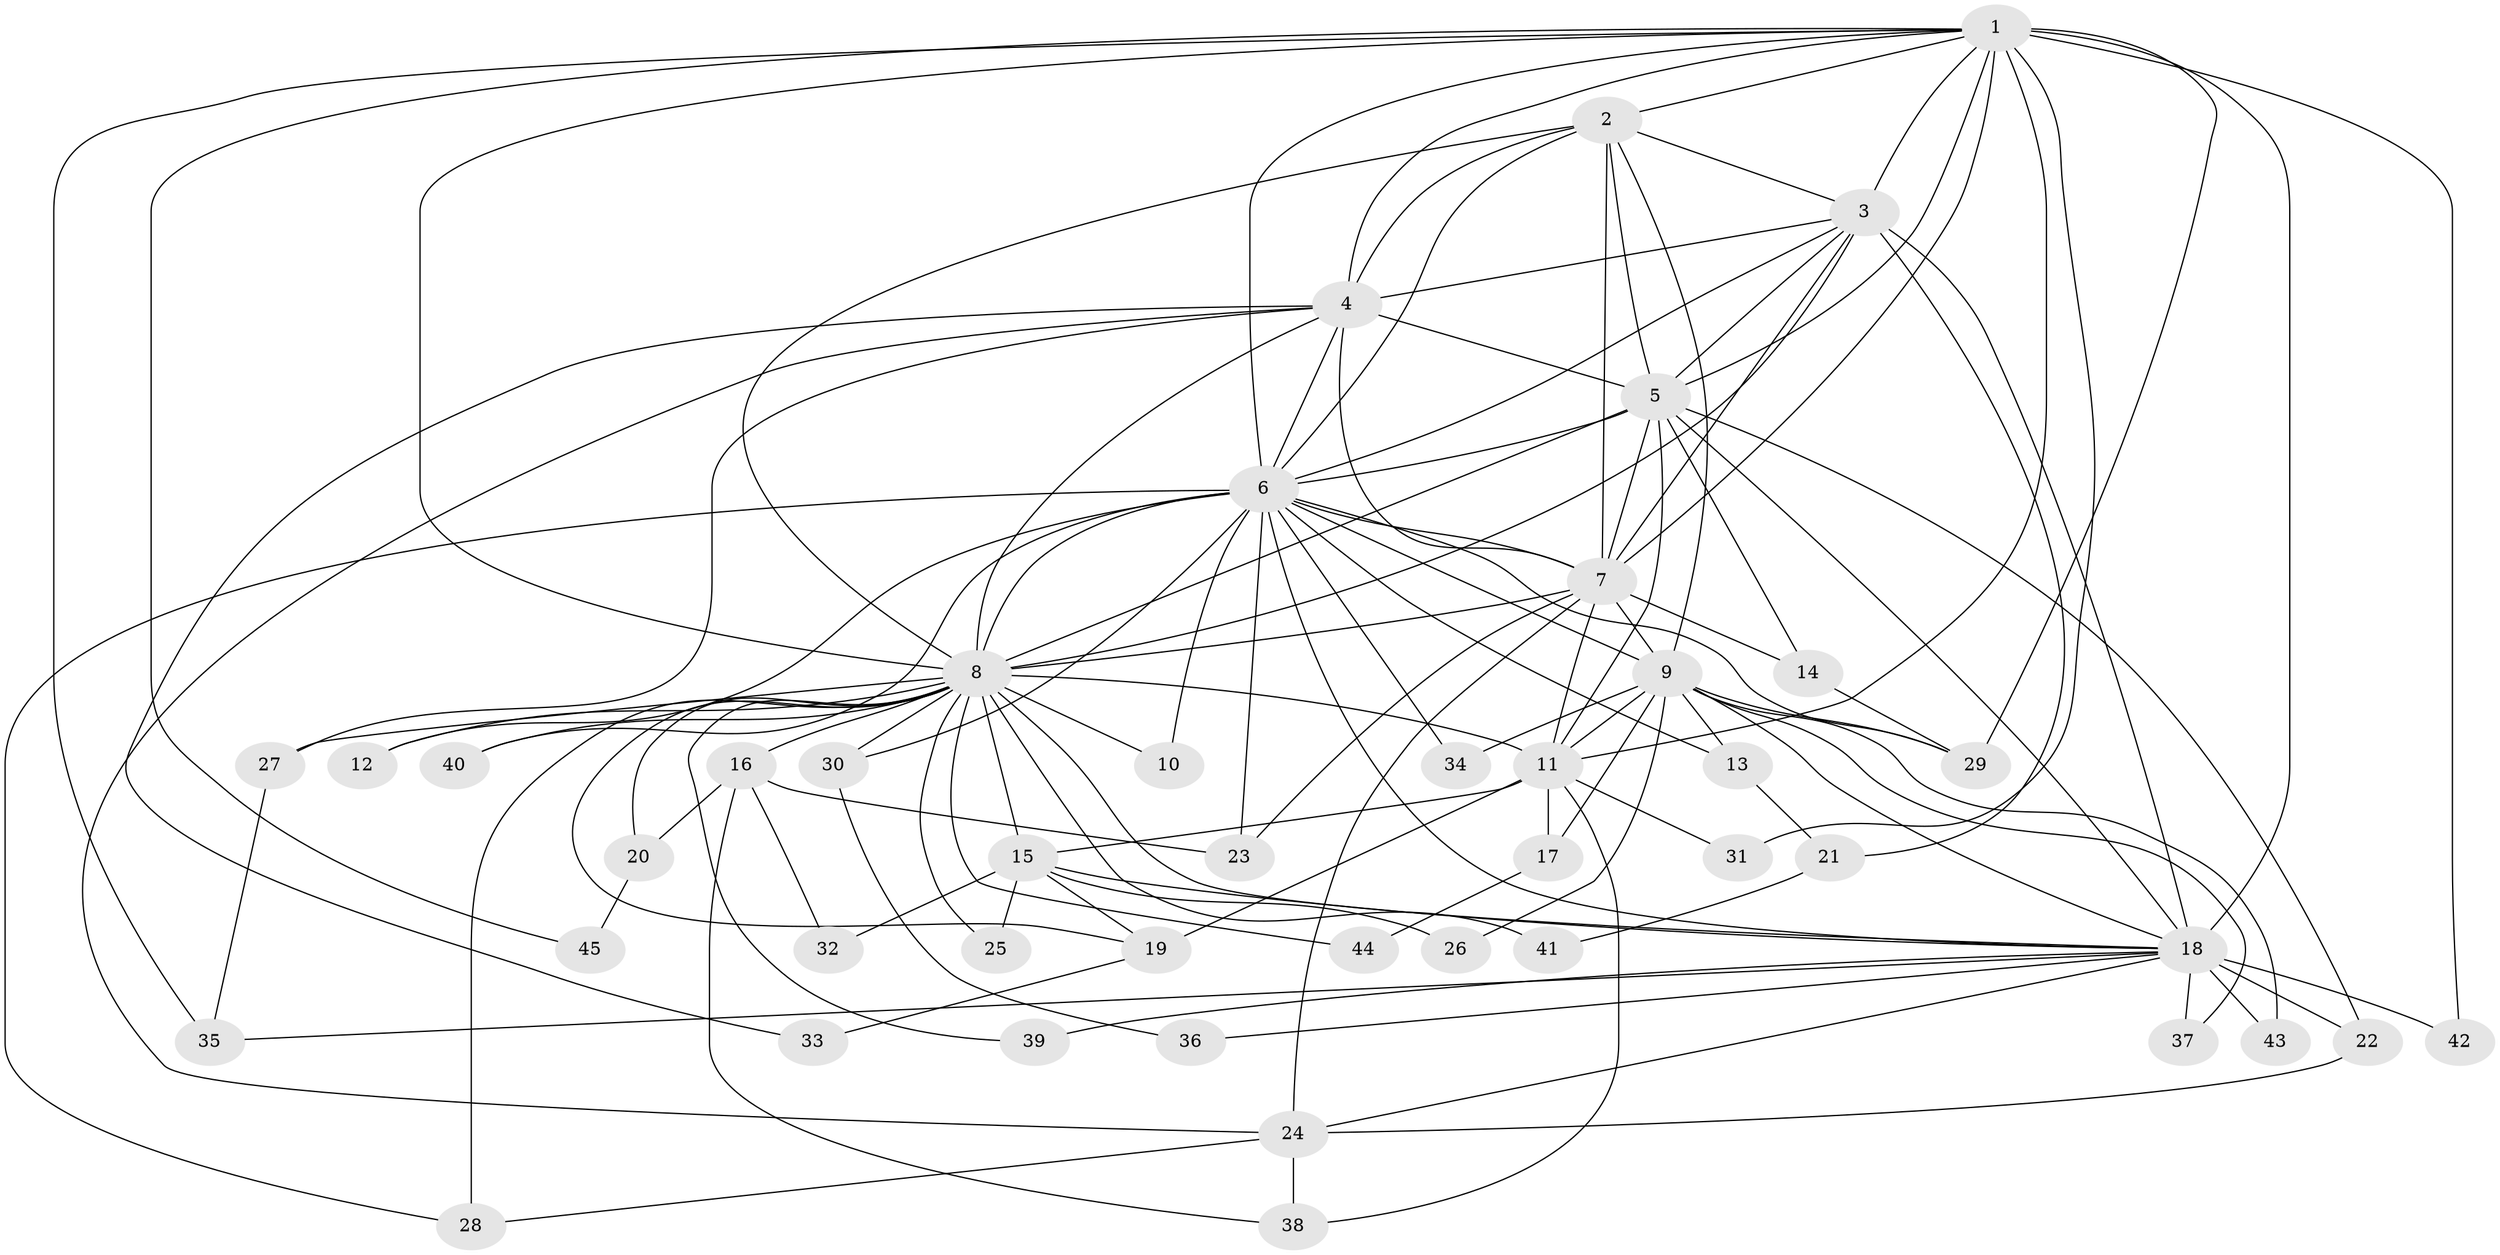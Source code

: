 // original degree distribution, {25: 0.011235955056179775, 13: 0.02247191011235955, 14: 0.011235955056179775, 12: 0.011235955056179775, 19: 0.011235955056179775, 16: 0.011235955056179775, 23: 0.011235955056179775, 18: 0.011235955056179775, 29: 0.011235955056179775, 4: 0.056179775280898875, 8: 0.011235955056179775, 9: 0.011235955056179775, 2: 0.5280898876404494, 5: 0.011235955056179775, 7: 0.011235955056179775, 6: 0.0449438202247191, 3: 0.21348314606741572}
// Generated by graph-tools (version 1.1) at 2025/35/03/09/25 02:35:12]
// undirected, 45 vertices, 119 edges
graph export_dot {
graph [start="1"]
  node [color=gray90,style=filled];
  1;
  2;
  3;
  4;
  5;
  6;
  7;
  8;
  9;
  10;
  11;
  12;
  13;
  14;
  15;
  16;
  17;
  18;
  19;
  20;
  21;
  22;
  23;
  24;
  25;
  26;
  27;
  28;
  29;
  30;
  31;
  32;
  33;
  34;
  35;
  36;
  37;
  38;
  39;
  40;
  41;
  42;
  43;
  44;
  45;
  1 -- 2 [weight=2.0];
  1 -- 3 [weight=3.0];
  1 -- 4 [weight=2.0];
  1 -- 5 [weight=4.0];
  1 -- 6 [weight=3.0];
  1 -- 7 [weight=2.0];
  1 -- 8 [weight=2.0];
  1 -- 11 [weight=1.0];
  1 -- 18 [weight=13.0];
  1 -- 29 [weight=1.0];
  1 -- 31 [weight=1.0];
  1 -- 35 [weight=1.0];
  1 -- 42 [weight=1.0];
  1 -- 45 [weight=1.0];
  2 -- 3 [weight=1.0];
  2 -- 4 [weight=2.0];
  2 -- 5 [weight=3.0];
  2 -- 6 [weight=1.0];
  2 -- 7 [weight=1.0];
  2 -- 8 [weight=1.0];
  2 -- 9 [weight=2.0];
  3 -- 4 [weight=1.0];
  3 -- 5 [weight=2.0];
  3 -- 6 [weight=1.0];
  3 -- 7 [weight=1.0];
  3 -- 8 [weight=1.0];
  3 -- 18 [weight=2.0];
  3 -- 21 [weight=2.0];
  4 -- 5 [weight=4.0];
  4 -- 6 [weight=2.0];
  4 -- 7 [weight=1.0];
  4 -- 8 [weight=1.0];
  4 -- 24 [weight=1.0];
  4 -- 27 [weight=1.0];
  4 -- 33 [weight=1.0];
  5 -- 6 [weight=2.0];
  5 -- 7 [weight=3.0];
  5 -- 8 [weight=3.0];
  5 -- 11 [weight=1.0];
  5 -- 14 [weight=2.0];
  5 -- 18 [weight=2.0];
  5 -- 22 [weight=2.0];
  6 -- 7 [weight=1.0];
  6 -- 8 [weight=2.0];
  6 -- 9 [weight=1.0];
  6 -- 10 [weight=1.0];
  6 -- 12 [weight=1.0];
  6 -- 13 [weight=1.0];
  6 -- 18 [weight=1.0];
  6 -- 23 [weight=2.0];
  6 -- 28 [weight=1.0];
  6 -- 29 [weight=1.0];
  6 -- 30 [weight=1.0];
  6 -- 34 [weight=1.0];
  6 -- 40 [weight=1.0];
  7 -- 8 [weight=2.0];
  7 -- 9 [weight=1.0];
  7 -- 11 [weight=9.0];
  7 -- 14 [weight=1.0];
  7 -- 23 [weight=1.0];
  7 -- 24 [weight=1.0];
  8 -- 10 [weight=1.0];
  8 -- 11 [weight=1.0];
  8 -- 12 [weight=1.0];
  8 -- 15 [weight=1.0];
  8 -- 16 [weight=1.0];
  8 -- 18 [weight=1.0];
  8 -- 19 [weight=1.0];
  8 -- 20 [weight=1.0];
  8 -- 25 [weight=1.0];
  8 -- 27 [weight=1.0];
  8 -- 28 [weight=1.0];
  8 -- 30 [weight=1.0];
  8 -- 39 [weight=1.0];
  8 -- 40 [weight=1.0];
  8 -- 41 [weight=1.0];
  8 -- 44 [weight=1.0];
  9 -- 11 [weight=1.0];
  9 -- 13 [weight=1.0];
  9 -- 17 [weight=1.0];
  9 -- 18 [weight=1.0];
  9 -- 26 [weight=1.0];
  9 -- 29 [weight=1.0];
  9 -- 34 [weight=1.0];
  9 -- 37 [weight=1.0];
  9 -- 43 [weight=1.0];
  11 -- 15 [weight=1.0];
  11 -- 17 [weight=1.0];
  11 -- 19 [weight=3.0];
  11 -- 31 [weight=1.0];
  11 -- 38 [weight=1.0];
  13 -- 21 [weight=2.0];
  14 -- 29 [weight=1.0];
  15 -- 18 [weight=1.0];
  15 -- 19 [weight=1.0];
  15 -- 25 [weight=1.0];
  15 -- 26 [weight=1.0];
  15 -- 32 [weight=1.0];
  16 -- 20 [weight=1.0];
  16 -- 23 [weight=1.0];
  16 -- 32 [weight=1.0];
  16 -- 38 [weight=1.0];
  17 -- 44 [weight=1.0];
  18 -- 22 [weight=1.0];
  18 -- 24 [weight=1.0];
  18 -- 35 [weight=1.0];
  18 -- 36 [weight=1.0];
  18 -- 37 [weight=1.0];
  18 -- 39 [weight=1.0];
  18 -- 42 [weight=1.0];
  18 -- 43 [weight=1.0];
  19 -- 33 [weight=1.0];
  20 -- 45 [weight=1.0];
  21 -- 41 [weight=1.0];
  22 -- 24 [weight=1.0];
  24 -- 28 [weight=1.0];
  24 -- 38 [weight=1.0];
  27 -- 35 [weight=1.0];
  30 -- 36 [weight=1.0];
}
